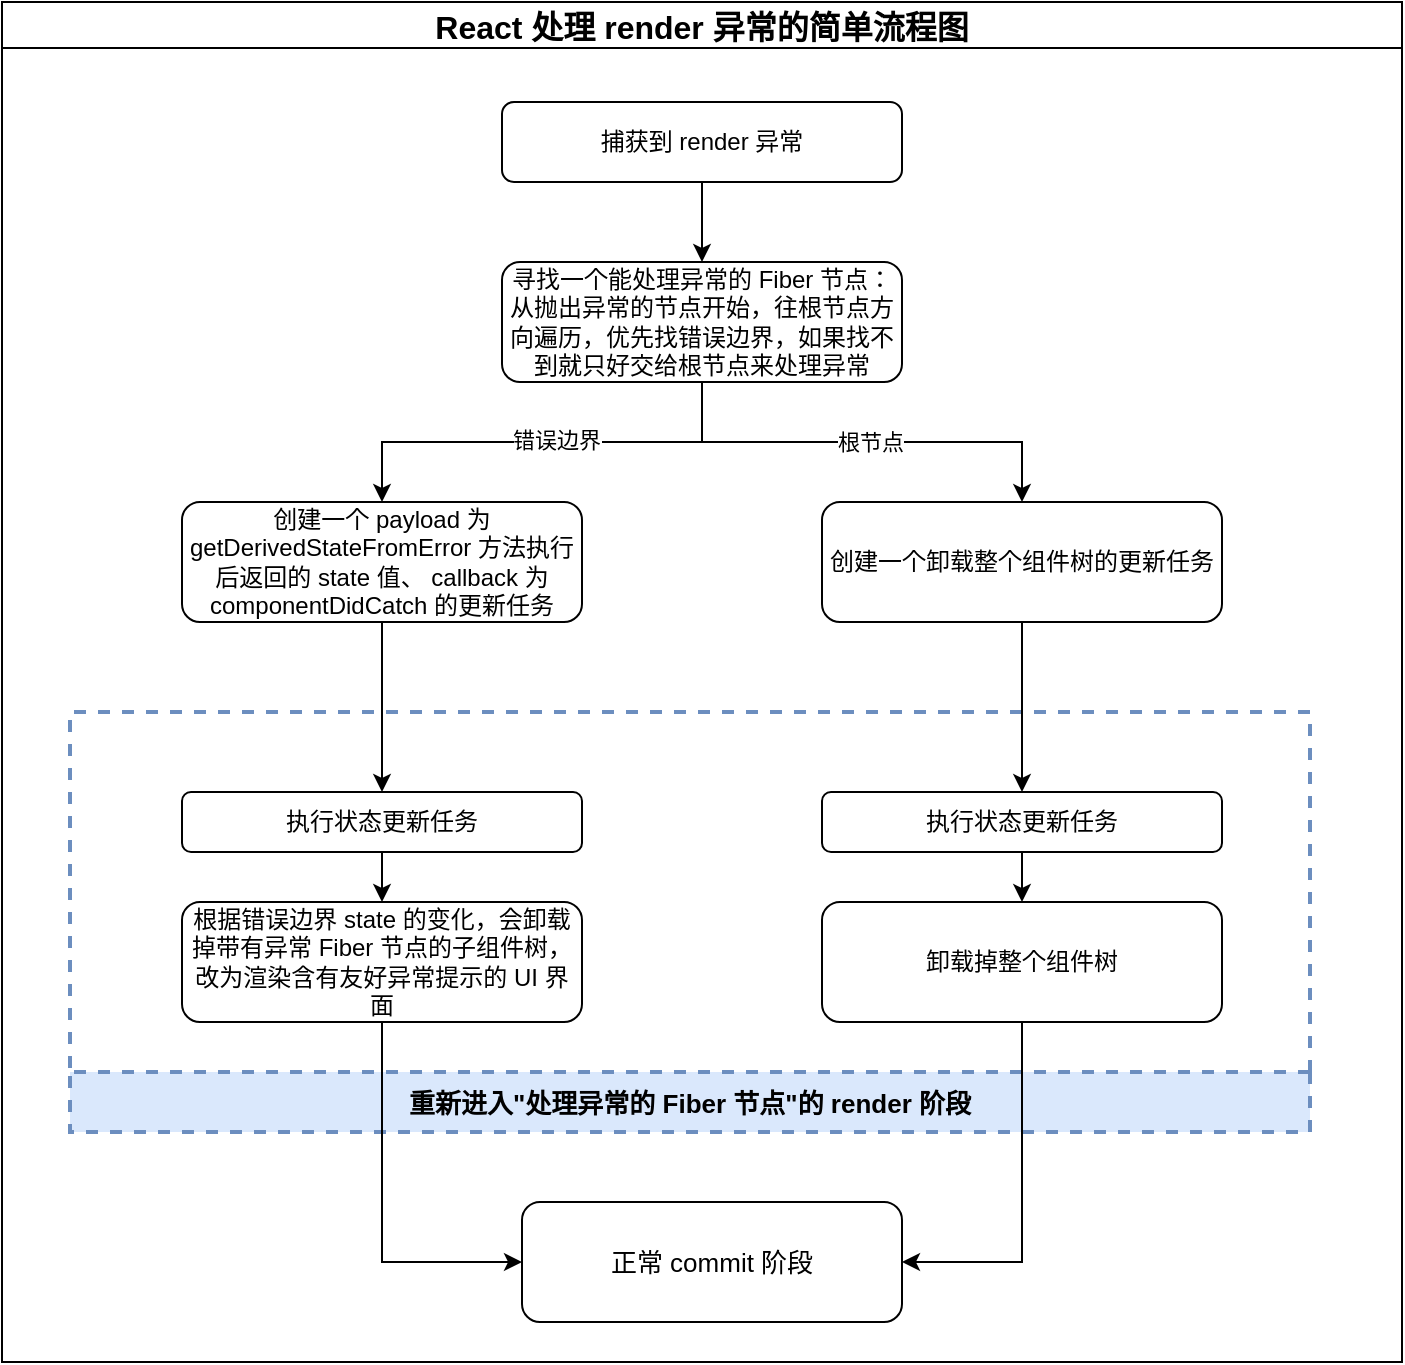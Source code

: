 <mxfile version="15.7.3" type="github">
  <diagram id="A-L3CD-DpvD529_2MlOQ" name="第 1 页">
    <mxGraphModel dx="1554" dy="746" grid="1" gridSize="10" guides="1" tooltips="1" connect="1" arrows="1" fold="1" page="1" pageScale="1" pageWidth="827" pageHeight="1169" math="0" shadow="0">
      <root>
        <mxCell id="0" />
        <mxCell id="1" parent="0" />
        <mxCell id="7blg6bUu5paaO_llD7f8-23" value="重新进入&quot;处理异常的 Fiber 节点&quot;的 render 阶段" style="swimlane;direction=west;fontSize=13;startSize=30;dashed=1;strokeWidth=2;fillColor=#dae8fc;strokeColor=#6c8ebf;" vertex="1" parent="1">
          <mxGeometry x="104" y="375" width="620" height="210" as="geometry">
            <mxRectangle x="104" y="375" width="310" height="30" as="alternateBounds" />
          </mxGeometry>
        </mxCell>
        <mxCell id="7blg6bUu5paaO_llD7f8-10" value="执行状态更新任务" style="whiteSpace=wrap;html=1;rounded=1;" vertex="1" parent="7blg6bUu5paaO_llD7f8-23">
          <mxGeometry x="56" y="40" width="200" height="30" as="geometry" />
        </mxCell>
        <mxCell id="7blg6bUu5paaO_llD7f8-14" style="edgeStyle=orthogonalEdgeStyle;rounded=0;orthogonalLoop=1;jettySize=auto;html=1;exitX=0.5;exitY=1;exitDx=0;exitDy=0;" edge="1" parent="7blg6bUu5paaO_llD7f8-23" source="7blg6bUu5paaO_llD7f8-10" target="7blg6bUu5paaO_llD7f8-10">
          <mxGeometry relative="1" as="geometry" />
        </mxCell>
        <mxCell id="7blg6bUu5paaO_llD7f8-19" value="根据错误边界 state 的变化，会卸载掉带有异常 Fiber 节点的子组件树，改为渲染含有友好异常提示的 UI 界面" style="whiteSpace=wrap;html=1;rounded=1;" vertex="1" parent="7blg6bUu5paaO_llD7f8-23">
          <mxGeometry x="56" y="95" width="200" height="60" as="geometry" />
        </mxCell>
        <mxCell id="7blg6bUu5paaO_llD7f8-20" value="" style="edgeStyle=orthogonalEdgeStyle;rounded=0;orthogonalLoop=1;jettySize=auto;html=1;" edge="1" parent="7blg6bUu5paaO_llD7f8-23" source="7blg6bUu5paaO_llD7f8-10" target="7blg6bUu5paaO_llD7f8-19">
          <mxGeometry relative="1" as="geometry" />
        </mxCell>
        <mxCell id="7blg6bUu5paaO_llD7f8-12" value="&lt;span&gt;执行状态更新任务&lt;/span&gt;" style="whiteSpace=wrap;html=1;rounded=1;" vertex="1" parent="7blg6bUu5paaO_llD7f8-23">
          <mxGeometry x="376" y="40" width="200" height="30" as="geometry" />
        </mxCell>
        <mxCell id="7blg6bUu5paaO_llD7f8-18" value="卸载掉整个组件树" style="whiteSpace=wrap;html=1;rounded=1;" vertex="1" parent="7blg6bUu5paaO_llD7f8-23">
          <mxGeometry x="376" y="95" width="200" height="60" as="geometry" />
        </mxCell>
        <mxCell id="7blg6bUu5paaO_llD7f8-16" value="" style="edgeStyle=orthogonalEdgeStyle;rounded=0;orthogonalLoop=1;jettySize=auto;html=1;entryX=0.5;entryY=0;entryDx=0;entryDy=0;" edge="1" parent="7blg6bUu5paaO_llD7f8-23" source="7blg6bUu5paaO_llD7f8-12" target="7blg6bUu5paaO_llD7f8-18">
          <mxGeometry relative="1" as="geometry">
            <mxPoint x="360" y="135" as="targetPoint" />
          </mxGeometry>
        </mxCell>
        <mxCell id="7blg6bUu5paaO_llD7f8-3" value="" style="edgeStyle=orthogonalEdgeStyle;rounded=0;orthogonalLoop=1;jettySize=auto;html=1;" edge="1" parent="1" source="7blg6bUu5paaO_llD7f8-1" target="7blg6bUu5paaO_llD7f8-2">
          <mxGeometry relative="1" as="geometry" />
        </mxCell>
        <mxCell id="7blg6bUu5paaO_llD7f8-1" value="捕获到 render 异常" style="rounded=1;whiteSpace=wrap;html=1;" vertex="1" parent="1">
          <mxGeometry x="320" y="70" width="200" height="40" as="geometry" />
        </mxCell>
        <mxCell id="7blg6bUu5paaO_llD7f8-5" value="" style="edgeStyle=orthogonalEdgeStyle;rounded=0;orthogonalLoop=1;jettySize=auto;html=1;" edge="1" parent="1" source="7blg6bUu5paaO_llD7f8-2" target="7blg6bUu5paaO_llD7f8-4">
          <mxGeometry relative="1" as="geometry" />
        </mxCell>
        <mxCell id="7blg6bUu5paaO_llD7f8-6" value="错误边界" style="edgeLabel;html=1;align=center;verticalAlign=middle;resizable=0;points=[];" vertex="1" connectable="0" parent="7blg6bUu5paaO_llD7f8-5">
          <mxGeometry x="-0.063" y="-1" relative="1" as="geometry">
            <mxPoint as="offset" />
          </mxGeometry>
        </mxCell>
        <mxCell id="7blg6bUu5paaO_llD7f8-8" style="edgeStyle=orthogonalEdgeStyle;rounded=0;orthogonalLoop=1;jettySize=auto;html=1;exitX=0.5;exitY=1;exitDx=0;exitDy=0;" edge="1" parent="1" source="7blg6bUu5paaO_llD7f8-2" target="7blg6bUu5paaO_llD7f8-7">
          <mxGeometry relative="1" as="geometry" />
        </mxCell>
        <mxCell id="7blg6bUu5paaO_llD7f8-9" value="根节点" style="edgeLabel;html=1;align=center;verticalAlign=middle;resizable=0;points=[];" vertex="1" connectable="0" parent="7blg6bUu5paaO_llD7f8-8">
          <mxGeometry x="0.03" relative="1" as="geometry">
            <mxPoint as="offset" />
          </mxGeometry>
        </mxCell>
        <mxCell id="7blg6bUu5paaO_llD7f8-2" value="寻找一个能处理异常的 Fiber 节点：&lt;br&gt;从抛出异常的节点开始，往根节点方向遍历，优先找错误边界，如果找不到就只好交给根节点来处理异常" style="whiteSpace=wrap;html=1;rounded=1;" vertex="1" parent="1">
          <mxGeometry x="320" y="150" width="200" height="60" as="geometry" />
        </mxCell>
        <mxCell id="7blg6bUu5paaO_llD7f8-11" value="" style="edgeStyle=orthogonalEdgeStyle;rounded=0;orthogonalLoop=1;jettySize=auto;html=1;" edge="1" parent="1" source="7blg6bUu5paaO_llD7f8-4" target="7blg6bUu5paaO_llD7f8-10">
          <mxGeometry relative="1" as="geometry" />
        </mxCell>
        <mxCell id="7blg6bUu5paaO_llD7f8-4" value="创建一个 payload 为 getDerivedStateFromError 方法执行后返回的 state 值、 callback 为 componentDidCatch 的更新任务" style="whiteSpace=wrap;html=1;rounded=1;" vertex="1" parent="1">
          <mxGeometry x="160" y="270" width="200" height="60" as="geometry" />
        </mxCell>
        <mxCell id="7blg6bUu5paaO_llD7f8-13" value="" style="edgeStyle=orthogonalEdgeStyle;rounded=0;orthogonalLoop=1;jettySize=auto;html=1;" edge="1" parent="1" source="7blg6bUu5paaO_llD7f8-7" target="7blg6bUu5paaO_llD7f8-12">
          <mxGeometry relative="1" as="geometry" />
        </mxCell>
        <mxCell id="7blg6bUu5paaO_llD7f8-7" value="创建一个卸载整个组件树的更新任务" style="whiteSpace=wrap;html=1;rounded=1;" vertex="1" parent="1">
          <mxGeometry x="480" y="270" width="200" height="60" as="geometry" />
        </mxCell>
        <mxCell id="7blg6bUu5paaO_llD7f8-24" value="正常 commit 阶段" style="rounded=1;whiteSpace=wrap;html=1;fontSize=13;strokeWidth=1;" vertex="1" parent="1">
          <mxGeometry x="330" y="620" width="190" height="60" as="geometry" />
        </mxCell>
        <mxCell id="7blg6bUu5paaO_llD7f8-25" style="edgeStyle=orthogonalEdgeStyle;rounded=0;orthogonalLoop=1;jettySize=auto;html=1;exitX=0.5;exitY=1;exitDx=0;exitDy=0;entryX=0;entryY=0.5;entryDx=0;entryDy=0;fontSize=13;" edge="1" parent="1" source="7blg6bUu5paaO_llD7f8-19" target="7blg6bUu5paaO_llD7f8-24">
          <mxGeometry relative="1" as="geometry" />
        </mxCell>
        <mxCell id="7blg6bUu5paaO_llD7f8-26" style="edgeStyle=orthogonalEdgeStyle;rounded=0;orthogonalLoop=1;jettySize=auto;html=1;exitX=0.5;exitY=1;exitDx=0;exitDy=0;entryX=1;entryY=0.5;entryDx=0;entryDy=0;fontSize=13;" edge="1" parent="1" source="7blg6bUu5paaO_llD7f8-18" target="7blg6bUu5paaO_llD7f8-24">
          <mxGeometry relative="1" as="geometry" />
        </mxCell>
        <mxCell id="7blg6bUu5paaO_llD7f8-27" value="React 处理 render 异常的简单流程图" style="swimlane;fontSize=16;strokeWidth=1;" vertex="1" parent="1">
          <mxGeometry x="70" y="20" width="700" height="680" as="geometry" />
        </mxCell>
      </root>
    </mxGraphModel>
  </diagram>
</mxfile>
